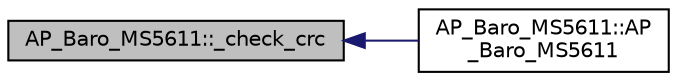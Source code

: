 digraph "AP_Baro_MS5611::_check_crc"
{
 // INTERACTIVE_SVG=YES
  edge [fontname="Helvetica",fontsize="10",labelfontname="Helvetica",labelfontsize="10"];
  node [fontname="Helvetica",fontsize="10",shape=record];
  rankdir="LR";
  Node1 [label="AP_Baro_MS5611::_check_crc",height=0.2,width=0.4,color="black", fillcolor="grey75", style="filled" fontcolor="black"];
  Node1 -> Node2 [dir="back",color="midnightblue",fontsize="10",style="solid",fontname="Helvetica"];
  Node2 [label="AP_Baro_MS5611::AP\l_Baro_MS5611",height=0.2,width=0.4,color="black", fillcolor="white", style="filled",URL="$classAP__Baro__MS5611.html#a5e36586ae33638288843d7bc9ba5c607"];
}
